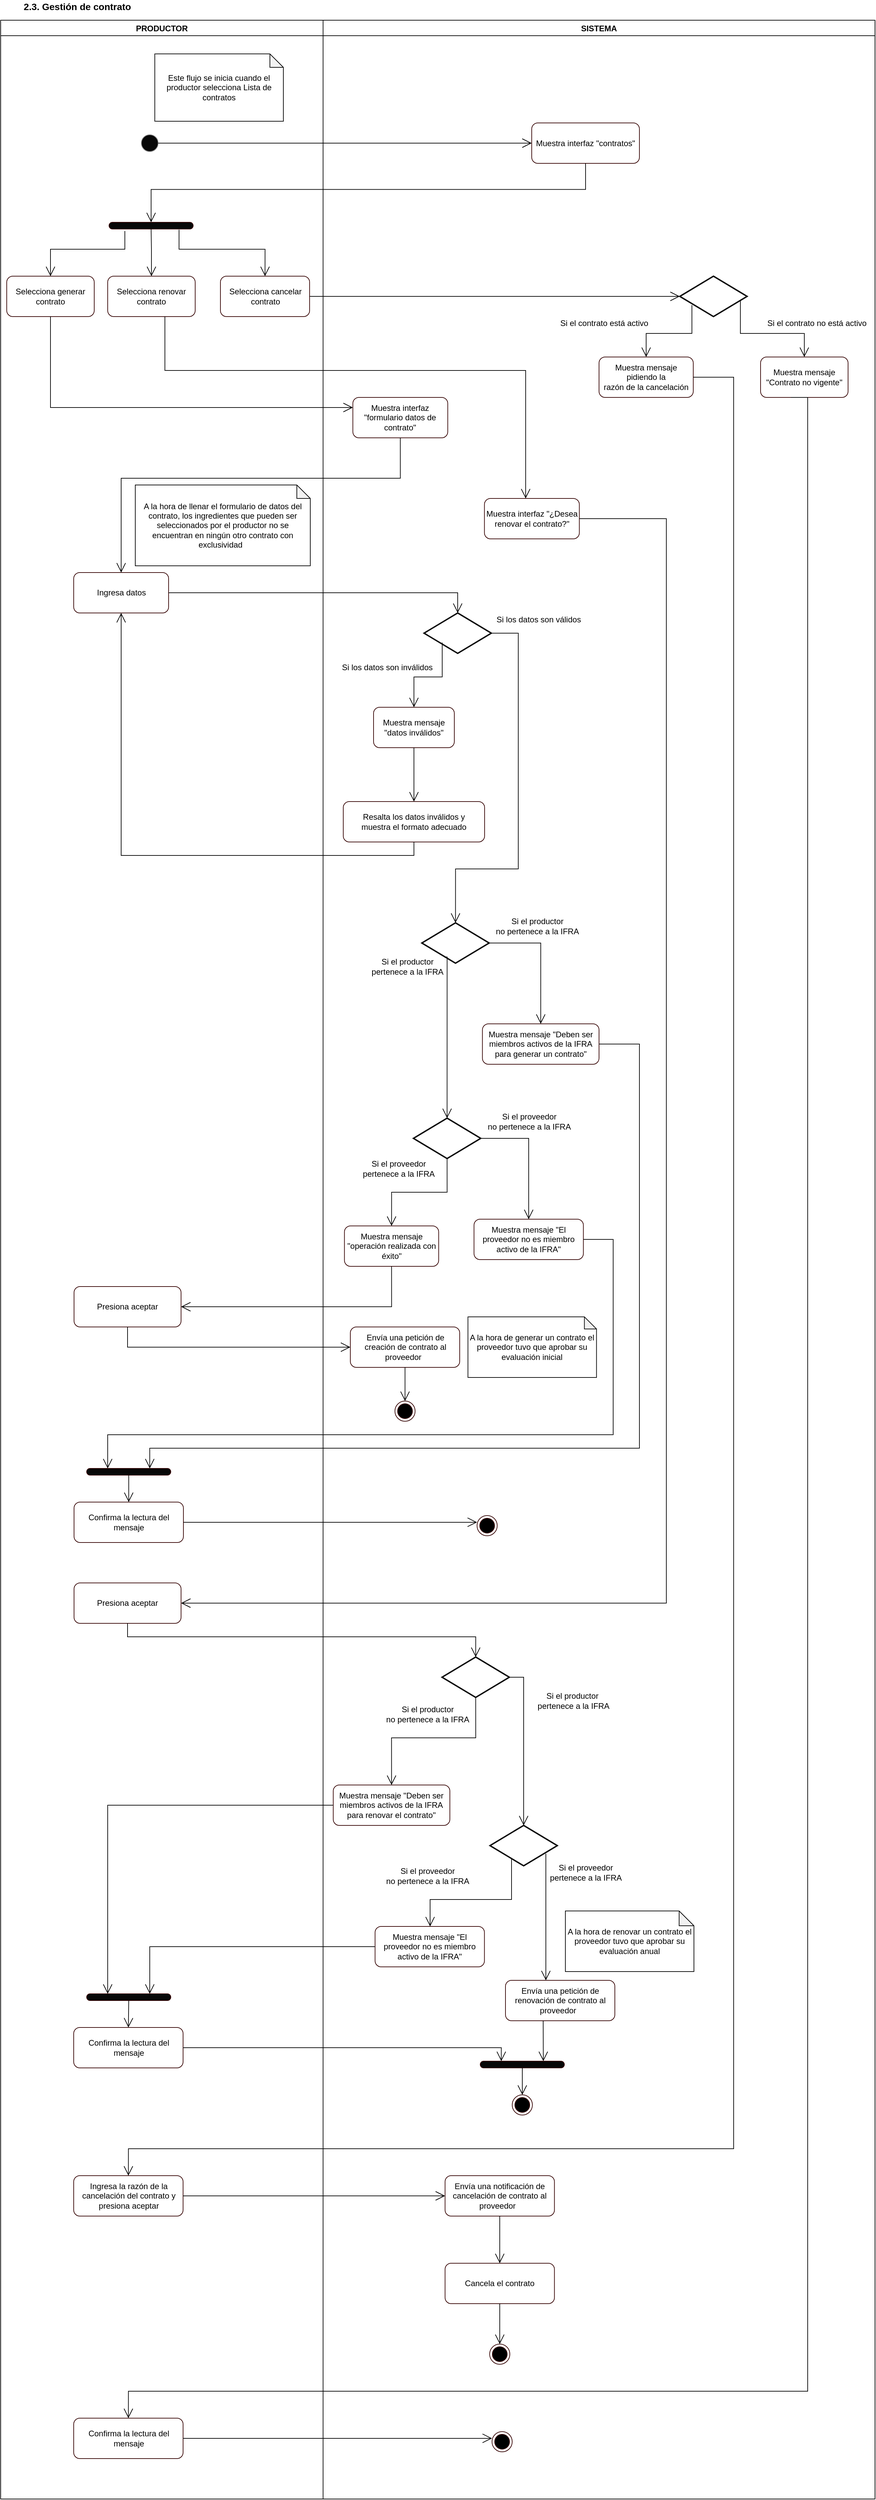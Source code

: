 <mxfile version="13.2.4" type="device"><diagram id="usdjyMedl2LyT0kTP7rD" name="Page-1"><mxGraphModel dx="898" dy="11032" grid="1" gridSize="10" guides="1" tooltips="1" connect="1" arrows="1" fold="1" page="1" pageScale="1" pageWidth="827" pageHeight="1169" math="0" shadow="0"><root><mxCell id="0"/><mxCell id="1" parent="0"/><mxCell id="cfUANLPs1cfpUvms5ylp-100" value="PRODUCTOR" style="swimlane;gradientColor=none;" parent="1" vertex="1"><mxGeometry x="41" y="-10480" width="479" height="3680" as="geometry"/></mxCell><mxCell id="cfUANLPs1cfpUvms5ylp-101" value="" style="ellipse;whiteSpace=wrap;html=1;aspect=fixed;strokeColor=#919191;fillColor=#080808;gradientColor=none;" parent="cfUANLPs1cfpUvms5ylp-100" vertex="1"><mxGeometry x="209" y="170" width="25" height="25" as="geometry"/></mxCell><mxCell id="cfUANLPs1cfpUvms5ylp-102" value="Este flujo se inicia cuando el productor selecciona Lista de contratos" style="shape=note;whiteSpace=wrap;html=1;backgroundOutline=1;darkOpacity=0.05;size=20;" parent="cfUANLPs1cfpUvms5ylp-100" vertex="1"><mxGeometry x="229" y="50" width="191" height="100" as="geometry"/></mxCell><mxCell id="cfUANLPs1cfpUvms5ylp-103" value="" style="group" parent="cfUANLPs1cfpUvms5ylp-100" vertex="1" connectable="0"><mxGeometry x="29" y="300" width="430" height="270" as="geometry"/></mxCell><mxCell id="cfUANLPs1cfpUvms5ylp-104" value="" style="group" parent="cfUANLPs1cfpUvms5ylp-103" vertex="1" connectable="0"><mxGeometry width="430" height="140" as="geometry"/></mxCell><mxCell id="cfUANLPs1cfpUvms5ylp-105" value="" style="rounded=1;whiteSpace=wrap;html=1;strokeColor=#330000;fillColor=#080808;gradientColor=none;arcSize=50;" parent="cfUANLPs1cfpUvms5ylp-104" vertex="1"><mxGeometry x="132" width="125" height="10" as="geometry"/></mxCell><mxCell id="cfUANLPs1cfpUvms5ylp-106" style="edgeStyle=orthogonalEdgeStyle;rounded=0;orthogonalLoop=1;jettySize=auto;html=1;exitX=0.5;exitY=0;exitDx=0;exitDy=0;entryX=0.188;entryY=1.3;entryDx=0;entryDy=0;entryPerimeter=0;startArrow=open;startFill=0;startSize=12;endArrow=none;endFill=0;endSize=12;targetPerimeterSpacing=0;" parent="cfUANLPs1cfpUvms5ylp-104" source="cfUANLPs1cfpUvms5ylp-107" target="cfUANLPs1cfpUvms5ylp-105" edge="1"><mxGeometry relative="1" as="geometry"/></mxCell><mxCell id="cfUANLPs1cfpUvms5ylp-107" value="Selecciona generar contrato" style="rounded=1;whiteSpace=wrap;html=1;strokeColor=#330000;fillColor=#FFFFFF;gradientColor=none;" parent="cfUANLPs1cfpUvms5ylp-104" vertex="1"><mxGeometry x="-20" y="80" width="130" height="60" as="geometry"/></mxCell><mxCell id="cfUANLPs1cfpUvms5ylp-108" style="edgeStyle=orthogonalEdgeStyle;rounded=0;orthogonalLoop=1;jettySize=auto;html=1;exitX=0.5;exitY=0;exitDx=0;exitDy=0;entryX=0.5;entryY=1;entryDx=0;entryDy=0;startArrow=open;startFill=0;startSize=12;endArrow=none;endFill=0;endSize=12;targetPerimeterSpacing=0;" parent="cfUANLPs1cfpUvms5ylp-104" source="cfUANLPs1cfpUvms5ylp-109" target="cfUANLPs1cfpUvms5ylp-105" edge="1"><mxGeometry relative="1" as="geometry"/></mxCell><mxCell id="cfUANLPs1cfpUvms5ylp-109" value="Selecciona renovar contrato" style="rounded=1;whiteSpace=wrap;html=1;strokeColor=#330000;fillColor=#FFFFFF;gradientColor=none;" parent="cfUANLPs1cfpUvms5ylp-104" vertex="1"><mxGeometry x="130" y="80" width="130" height="60" as="geometry"/></mxCell><mxCell id="cfUANLPs1cfpUvms5ylp-110" style="edgeStyle=orthogonalEdgeStyle;rounded=0;orthogonalLoop=1;jettySize=auto;html=1;exitX=0.5;exitY=0;exitDx=0;exitDy=0;entryX=0.832;entryY=1.1;entryDx=0;entryDy=0;startArrow=open;startFill=0;startSize=12;endArrow=none;endFill=0;endSize=12;targetPerimeterSpacing=0;entryPerimeter=0;" parent="cfUANLPs1cfpUvms5ylp-104" source="cfUANLPs1cfpUvms5ylp-111" target="cfUANLPs1cfpUvms5ylp-105" edge="1"><mxGeometry relative="1" as="geometry"/></mxCell><mxCell id="cfUANLPs1cfpUvms5ylp-111" value="&lt;span&gt;Selecciona cancelar contrato&lt;/span&gt;" style="rounded=1;whiteSpace=wrap;html=1;strokeColor=#330000;fillColor=#FFFFFF;gradientColor=none;" parent="cfUANLPs1cfpUvms5ylp-104" vertex="1"><mxGeometry x="297.5" y="80" width="132.5" height="60" as="geometry"/></mxCell><mxCell id="cfUANLPs1cfpUvms5ylp-115" value="Ingresa datos" style="rounded=1;whiteSpace=wrap;html=1;strokeColor=#330000;fillColor=#FFFFFF;gradientColor=none;" parent="cfUANLPs1cfpUvms5ylp-100" vertex="1"><mxGeometry x="108.5" y="820" width="141" height="60" as="geometry"/></mxCell><mxCell id="cfUANLPs1cfpUvms5ylp-118" value="Presiona aceptar&lt;br/&gt;" style="rounded=1;whiteSpace=wrap;html=1;strokeColor=#330000;fillColor=#FFFFFF;gradientColor=none;" parent="cfUANLPs1cfpUvms5ylp-100" vertex="1"><mxGeometry x="109" y="1880" width="159" height="60" as="geometry"/></mxCell><mxCell id="sVpOflXBe9jrRO691Ivs-19" value="Confirma la lectura del&lt;br/&gt;mensaje&lt;br/&gt;" style="rounded=1;whiteSpace=wrap;html=1;strokeColor=#330000;fillColor=#FFFFFF;gradientColor=none;" parent="cfUANLPs1cfpUvms5ylp-100" vertex="1"><mxGeometry x="109" y="2200" width="162.5" height="60" as="geometry"/></mxCell><mxCell id="sVpOflXBe9jrRO691Ivs-20" value="" style="ellipse;html=1;shape=endState;fillColor=#000000;strokeColor=#330000;" parent="cfUANLPs1cfpUvms5ylp-100" vertex="1"><mxGeometry x="707.75" y="2220" width="30" height="30" as="geometry"/></mxCell><mxCell id="sVpOflXBe9jrRO691Ivs-21" style="edgeStyle=orthogonalEdgeStyle;rounded=0;orthogonalLoop=1;jettySize=auto;html=1;exitX=1;exitY=0.5;exitDx=0;exitDy=0;endArrow=open;endFill=0;endSize=12;entryX=0;entryY=0.333;entryDx=0;entryDy=0;entryPerimeter=0;" parent="cfUANLPs1cfpUvms5ylp-100" source="sVpOflXBe9jrRO691Ivs-19" target="sVpOflXBe9jrRO691Ivs-20" edge="1"><mxGeometry relative="1" as="geometry"><mxPoint x="697.75" y="2230" as="targetPoint"/><Array as="points"/></mxGeometry></mxCell><mxCell id="b0WyQi1C-jwFu8NvZKem-69" value="Confirma la lectura del&lt;br/&gt;mensaje&lt;br/&gt;" style="rounded=1;whiteSpace=wrap;html=1;strokeColor=#330000;fillColor=#FFFFFF;gradientColor=none;" parent="cfUANLPs1cfpUvms5ylp-100" vertex="1"><mxGeometry x="108.5" y="2980" width="162.5" height="60" as="geometry"/></mxCell><mxCell id="b0WyQi1C-jwFu8NvZKem-23" value="Presiona aceptar&lt;br/&gt;" style="rounded=1;whiteSpace=wrap;html=1;strokeColor=#330000;fillColor=#FFFFFF;gradientColor=none;" parent="cfUANLPs1cfpUvms5ylp-100" vertex="1"><mxGeometry x="109" y="2320" width="159" height="60" as="geometry"/></mxCell><mxCell id="b0WyQi1C-jwFu8NvZKem-62" value="Muestra mensaje &quot;El proveedor no es miembro activo de la IFRA&quot;" style="rounded=1;whiteSpace=wrap;html=1;strokeColor=#330000;fillColor=#FFFFFF;gradientColor=none;" parent="cfUANLPs1cfpUvms5ylp-100" vertex="1"><mxGeometry x="556.25" y="2830" width="162.5" height="60" as="geometry"/></mxCell><mxCell id="sVpOflXBe9jrRO691Ivs-27" value="Envía una petición&amp;nbsp;de renovación de contrato al proveedor&amp;nbsp;&amp;nbsp;" style="rounded=1;whiteSpace=wrap;html=1;strokeColor=#330000;fillColor=#FFFFFF;gradientColor=none;" parent="cfUANLPs1cfpUvms5ylp-100" vertex="1"><mxGeometry x="750" y="2910" width="162.5" height="60" as="geometry"/></mxCell><mxCell id="sVpOflXBe9jrRO691Ivs-38" value="" style="ellipse;html=1;shape=endState;fillColor=#000000;strokeColor=#330000;" parent="cfUANLPs1cfpUvms5ylp-100" vertex="1"><mxGeometry x="760" y="3080" width="30" height="30" as="geometry"/></mxCell><mxCell id="sVpOflXBe9jrRO691Ivs-39" value="" style="rounded=1;whiteSpace=wrap;html=1;strokeColor=#330000;fillColor=#080808;gradientColor=none;arcSize=50;" parent="cfUANLPs1cfpUvms5ylp-100" vertex="1"><mxGeometry x="712.5" y="3030" width="125" height="10" as="geometry"/></mxCell><mxCell id="sVpOflXBe9jrRO691Ivs-40" style="edgeStyle=orthogonalEdgeStyle;rounded=0;orthogonalLoop=1;jettySize=auto;html=1;exitX=0.5;exitY=1;exitDx=0;exitDy=0;endArrow=open;endFill=0;endSize=12;entryX=0.5;entryY=0;entryDx=0;entryDy=0;" parent="cfUANLPs1cfpUvms5ylp-100" source="sVpOflXBe9jrRO691Ivs-39" target="sVpOflXBe9jrRO691Ivs-38" edge="1"><mxGeometry relative="1" as="geometry"><mxPoint x="256.25" y="2990" as="targetPoint"/><mxPoint x="256.25" y="2950" as="sourcePoint"/><Array as="points"><mxPoint x="775" y="3070"/><mxPoint x="775" y="3070"/></Array></mxGeometry></mxCell><mxCell id="sVpOflXBe9jrRO691Ivs-42" style="edgeStyle=orthogonalEdgeStyle;rounded=0;orthogonalLoop=1;jettySize=auto;html=1;endArrow=open;endFill=0;endSize=12;entryX=0.75;entryY=0;entryDx=0;entryDy=0;" parent="cfUANLPs1cfpUvms5ylp-100" target="sVpOflXBe9jrRO691Ivs-39" edge="1"><mxGeometry relative="1" as="geometry"><mxPoint x="753.75" y="3200" as="targetPoint"/><mxPoint x="806" y="2970" as="sourcePoint"/><Array as="points"><mxPoint x="806" y="2970"/></Array></mxGeometry></mxCell><mxCell id="b0WyQi1C-jwFu8NvZKem-72" style="edgeStyle=orthogonalEdgeStyle;rounded=0;orthogonalLoop=1;jettySize=auto;html=1;exitX=0;exitY=0.5;exitDx=0;exitDy=0;endArrow=open;endFill=0;endSize=12;entryX=0.75;entryY=0;entryDx=0;entryDy=0;" parent="cfUANLPs1cfpUvms5ylp-100" source="b0WyQi1C-jwFu8NvZKem-62" target="-kDxus9eYgafp1iHv8Fx-62" edge="1"><mxGeometry relative="1" as="geometry"><mxPoint x="215.0" y="3090" as="targetPoint"/><mxPoint x="198" y="2690" as="sourcePoint"/><Array as="points"><mxPoint x="222" y="2860"/></Array></mxGeometry></mxCell><mxCell id="sVpOflXBe9jrRO691Ivs-41" style="edgeStyle=orthogonalEdgeStyle;rounded=0;orthogonalLoop=1;jettySize=auto;html=1;exitX=1;exitY=0.5;exitDx=0;exitDy=0;endArrow=open;endFill=0;endSize=12;entryX=0.25;entryY=0;entryDx=0;entryDy=0;" parent="cfUANLPs1cfpUvms5ylp-100" source="b0WyQi1C-jwFu8NvZKem-69" target="sVpOflXBe9jrRO691Ivs-39" edge="1"><mxGeometry relative="1" as="geometry"><mxPoint x="287.5" y="2940" as="targetPoint"/><mxPoint x="599" y="2910" as="sourcePoint"/><Array as="points"><mxPoint x="744" y="3010"/></Array></mxGeometry></mxCell><mxCell id="b0WyQi1C-jwFu8NvZKem-15" value="Confirma la lectura del&lt;br/&gt;mensaje&lt;br/&gt;" style="rounded=1;whiteSpace=wrap;html=1;strokeColor=#330000;fillColor=#FFFFFF;gradientColor=none;" parent="cfUANLPs1cfpUvms5ylp-100" vertex="1"><mxGeometry x="108.5" y="3560" width="162.5" height="60" as="geometry"/></mxCell><mxCell id="b0WyQi1C-jwFu8NvZKem-17" value="" style="ellipse;html=1;shape=endState;fillColor=#000000;strokeColor=#330000;" parent="cfUANLPs1cfpUvms5ylp-100" vertex="1"><mxGeometry x="730" y="3580" width="30" height="30" as="geometry"/></mxCell><mxCell id="b0WyQi1C-jwFu8NvZKem-16" style="edgeStyle=orthogonalEdgeStyle;rounded=0;orthogonalLoop=1;jettySize=auto;html=1;exitX=1;exitY=0.5;exitDx=0;exitDy=0;endArrow=open;endFill=0;endSize=12;entryX=0;entryY=0.333;entryDx=0;entryDy=0;entryPerimeter=0;" parent="cfUANLPs1cfpUvms5ylp-100" source="b0WyQi1C-jwFu8NvZKem-15" target="b0WyQi1C-jwFu8NvZKem-17" edge="1"><mxGeometry relative="1" as="geometry"><mxPoint x="720" y="3590" as="targetPoint"/><Array as="points"/></mxGeometry></mxCell><mxCell id="cfUANLPs1cfpUvms5ylp-116" value="Ingresa la razón de la cancelación del contrato y presiona aceptar" style="rounded=1;whiteSpace=wrap;html=1;strokeColor=#330000;fillColor=#FFFFFF;gradientColor=none;" parent="cfUANLPs1cfpUvms5ylp-100" vertex="1"><mxGeometry x="108.5" y="3200" width="162.5" height="60" as="geometry"/></mxCell><mxCell id="AL-7B26qeIg8quoNvij--4" value="A la hora de llenar el formulario de datos del contrato, los ingredientes que pueden ser seleccionados por el productor no se encuentran en ningún otro contrato con exclusividad&amp;nbsp;&amp;nbsp;" style="shape=note;whiteSpace=wrap;html=1;backgroundOutline=1;darkOpacity=0.05;size=20;" parent="cfUANLPs1cfpUvms5ylp-100" vertex="1"><mxGeometry x="200" y="690" width="260" height="120" as="geometry"/></mxCell><mxCell id="-kDxus9eYgafp1iHv8Fx-48" value="" style="rounded=1;whiteSpace=wrap;html=1;strokeColor=#330000;fillColor=#080808;gradientColor=none;arcSize=50;" parent="cfUANLPs1cfpUvms5ylp-100" vertex="1"><mxGeometry x="127.75" y="2150" width="125" height="10" as="geometry"/></mxCell><mxCell id="-kDxus9eYgafp1iHv8Fx-49" style="edgeStyle=orthogonalEdgeStyle;rounded=0;orthogonalLoop=1;jettySize=auto;html=1;exitX=0.5;exitY=1;exitDx=0;exitDy=0;endArrow=open;endFill=0;endSize=12;entryX=0.5;entryY=0;entryDx=0;entryDy=0;" parent="cfUANLPs1cfpUvms5ylp-100" source="-kDxus9eYgafp1iHv8Fx-48" target="sVpOflXBe9jrRO691Ivs-19" edge="1"><mxGeometry relative="1" as="geometry"><mxPoint x="717.75" y="2239.99" as="targetPoint"/><Array as="points"/><mxPoint x="281.5" y="2240" as="sourcePoint"/></mxGeometry></mxCell><mxCell id="-kDxus9eYgafp1iHv8Fx-62" value="" style="rounded=1;whiteSpace=wrap;html=1;strokeColor=#330000;fillColor=#080808;gradientColor=none;arcSize=50;" parent="cfUANLPs1cfpUvms5ylp-100" vertex="1"><mxGeometry x="127.75" y="2930" width="125" height="10" as="geometry"/></mxCell><mxCell id="-kDxus9eYgafp1iHv8Fx-64" style="edgeStyle=orthogonalEdgeStyle;rounded=0;orthogonalLoop=1;jettySize=auto;html=1;exitX=0.5;exitY=1;exitDx=0;exitDy=0;endArrow=open;endFill=0;endSize=12;entryX=0.5;entryY=0;entryDx=0;entryDy=0;" parent="cfUANLPs1cfpUvms5ylp-100" source="-kDxus9eYgafp1iHv8Fx-62" target="b0WyQi1C-jwFu8NvZKem-69" edge="1"><mxGeometry relative="1" as="geometry"><mxPoint x="231.5" y="2940" as="targetPoint"/><mxPoint x="566.25" y="2870" as="sourcePoint"/><Array as="points"/></mxGeometry></mxCell><mxCell id="cfUANLPs1cfpUvms5ylp-121" value="SISTEMA" style="swimlane;gradientColor=none;" parent="1" vertex="1"><mxGeometry x="520" y="-10480" width="820" height="3680" as="geometry"/></mxCell><mxCell id="cfUANLPs1cfpUvms5ylp-122" value="Muestra interfaz &quot;contratos&quot;" style="rounded=1;whiteSpace=wrap;html=1;strokeColor=#330000;fillColor=#FFFFFF;gradientColor=none;" parent="cfUANLPs1cfpUvms5ylp-121" vertex="1"><mxGeometry x="310" y="152.5" width="160" height="60" as="geometry"/></mxCell><mxCell id="cfUANLPs1cfpUvms5ylp-123" value="" style="group" parent="cfUANLPs1cfpUvms5ylp-121" vertex="1" connectable="0"><mxGeometry x="20" y="880" width="470" height="340" as="geometry"/></mxCell><mxCell id="cfUANLPs1cfpUvms5ylp-124" value="" style="strokeWidth=2;html=1;shape=mxgraph.flowchart.decision;whiteSpace=wrap;fillColor=#FFFFFF;gradientColor=none;" parent="cfUANLPs1cfpUvms5ylp-123" vertex="1"><mxGeometry x="130" width="100" height="60" as="geometry"/></mxCell><mxCell id="cfUANLPs1cfpUvms5ylp-125" style="edgeStyle=orthogonalEdgeStyle;rounded=0;orthogonalLoop=1;jettySize=auto;html=1;exitX=0.5;exitY=0;exitDx=0;exitDy=0;entryX=0.27;entryY=0.733;entryDx=0;entryDy=0;entryPerimeter=0;startArrow=open;startFill=0;startSize=12;endArrow=none;endFill=0;endSize=12;targetPerimeterSpacing=0;" parent="cfUANLPs1cfpUvms5ylp-123" source="cfUANLPs1cfpUvms5ylp-126" target="cfUANLPs1cfpUvms5ylp-124" edge="1"><mxGeometry relative="1" as="geometry"/></mxCell><mxCell id="cfUANLPs1cfpUvms5ylp-126" value="Muestra mensaje &quot;datos inválidos&quot;" style="rounded=1;whiteSpace=wrap;html=1;strokeColor=#330000;fillColor=#FFFFFF;gradientColor=none;" parent="cfUANLPs1cfpUvms5ylp-123" vertex="1"><mxGeometry x="55" y="140" width="120" height="60" as="geometry"/></mxCell><mxCell id="cfUANLPs1cfpUvms5ylp-129" value="Si los datos son válidos" style="text;html=1;align=center;verticalAlign=middle;resizable=0;points=[];autosize=1;" parent="cfUANLPs1cfpUvms5ylp-123" vertex="1"><mxGeometry x="230" width="140" height="20" as="geometry"/></mxCell><mxCell id="cfUANLPs1cfpUvms5ylp-130" value="Si los datos son inválidos" style="text;html=1;align=center;verticalAlign=middle;resizable=0;points=[];autosize=1;" parent="cfUANLPs1cfpUvms5ylp-123" vertex="1"><mxGeometry y="71" width="150" height="20" as="geometry"/></mxCell><mxCell id="cfUANLPs1cfpUvms5ylp-131" style="edgeStyle=orthogonalEdgeStyle;rounded=0;orthogonalLoop=1;jettySize=auto;html=1;exitX=0.5;exitY=0;exitDx=0;exitDy=0;entryX=0.5;entryY=1;entryDx=0;entryDy=0;startArrow=open;startFill=0;startSize=12;endArrow=none;endFill=0;endSize=12;targetPerimeterSpacing=0;" parent="cfUANLPs1cfpUvms5ylp-123" source="cfUANLPs1cfpUvms5ylp-132" target="cfUANLPs1cfpUvms5ylp-126" edge="1"><mxGeometry relative="1" as="geometry"/></mxCell><mxCell id="cfUANLPs1cfpUvms5ylp-132" value="Resalta los datos inválidos y&lt;br/&gt;muestra el formato adecuado" style="rounded=1;whiteSpace=wrap;html=1;strokeColor=#330000;fillColor=#FFFFFF;gradientColor=none;" parent="cfUANLPs1cfpUvms5ylp-123" vertex="1"><mxGeometry x="10" y="280" width="210" height="60" as="geometry"/></mxCell><mxCell id="cfUANLPs1cfpUvms5ylp-148" value="" style="ellipse;html=1;shape=endState;fillColor=#000000;strokeColor=#330000;" parent="cfUANLPs1cfpUvms5ylp-121" vertex="1"><mxGeometry x="106.75" y="2050" width="30" height="30" as="geometry"/></mxCell><mxCell id="cfUANLPs1cfpUvms5ylp-171" value="Muestra interfaz &quot;formulario datos de contrato&quot;" style="rounded=1;whiteSpace=wrap;html=1;strokeColor=#330000;fillColor=#FFFFFF;gradientColor=none;" parent="cfUANLPs1cfpUvms5ylp-121" vertex="1"><mxGeometry x="44.25" y="560" width="141" height="60" as="geometry"/></mxCell><mxCell id="b0WyQi1C-jwFu8NvZKem-6" value="Envía una petición de creación de contrato al proveedor&amp;nbsp;&amp;nbsp;" style="rounded=1;whiteSpace=wrap;html=1;strokeColor=#330000;fillColor=#FFFFFF;gradientColor=none;" parent="cfUANLPs1cfpUvms5ylp-121" vertex="1"><mxGeometry x="40.5" y="1940" width="162.5" height="60" as="geometry"/></mxCell><mxCell id="b0WyQi1C-jwFu8NvZKem-7" style="edgeStyle=orthogonalEdgeStyle;rounded=0;orthogonalLoop=1;jettySize=auto;html=1;startArrow=open;startFill=0;startSize=12;endArrow=none;endFill=0;endSize=12;targetPerimeterSpacing=0;exitX=0.5;exitY=0;exitDx=0;exitDy=0;entryX=0.5;entryY=1;entryDx=0;entryDy=0;" parent="cfUANLPs1cfpUvms5ylp-121" source="cfUANLPs1cfpUvms5ylp-148" target="b0WyQi1C-jwFu8NvZKem-6" edge="1"><mxGeometry relative="1" as="geometry"><mxPoint x="161.5" y="2070" as="sourcePoint"/><mxPoint x="120.5" y="2010" as="targetPoint"/></mxGeometry></mxCell><mxCell id="b0WyQi1C-jwFu8NvZKem-22" value="Muestra interfaz &quot;¿Desea renovar el contrato?&quot;" style="rounded=1;whiteSpace=wrap;html=1;strokeColor=#330000;fillColor=#FFFFFF;gradientColor=none;" parent="cfUANLPs1cfpUvms5ylp-121" vertex="1"><mxGeometry x="239.75" y="710" width="141" height="60" as="geometry"/></mxCell><mxCell id="sVpOflXBe9jrRO691Ivs-2" value="Muestra mensaje &quot;El proveedor no es miembro activo de la IFRA&quot;" style="rounded=1;whiteSpace=wrap;html=1;strokeColor=#330000;fillColor=#FFFFFF;gradientColor=none;" parent="cfUANLPs1cfpUvms5ylp-121" vertex="1"><mxGeometry x="224.25" y="1780" width="162.5" height="60" as="geometry"/></mxCell><mxCell id="sVpOflXBe9jrRO691Ivs-3" value="" style="strokeWidth=2;html=1;shape=mxgraph.flowchart.decision;whiteSpace=wrap;fillColor=#FFFFFF;gradientColor=none;" parent="cfUANLPs1cfpUvms5ylp-121" vertex="1"><mxGeometry x="134.25" y="1630" width="100" height="60" as="geometry"/></mxCell><mxCell id="sVpOflXBe9jrRO691Ivs-4" style="edgeStyle=orthogonalEdgeStyle;rounded=0;orthogonalLoop=1;jettySize=auto;html=1;exitX=1;exitY=0.5;exitDx=0;exitDy=0;endArrow=open;endFill=0;endSize=12;entryX=0.5;entryY=0;entryDx=0;entryDy=0;exitPerimeter=0;" parent="cfUANLPs1cfpUvms5ylp-121" source="sVpOflXBe9jrRO691Ivs-3" target="sVpOflXBe9jrRO691Ivs-2" edge="1"><mxGeometry relative="1" as="geometry"><mxPoint x="-375.75" y="12150" as="targetPoint"/><mxPoint x="-847.75" y="12120" as="sourcePoint"/></mxGeometry></mxCell><mxCell id="sVpOflXBe9jrRO691Ivs-5" value="Si el proveedor &lt;br&gt;no pertenece a la IFRA" style="text;html=1;align=center;verticalAlign=middle;resizable=0;points=[];autosize=1;" parent="cfUANLPs1cfpUvms5ylp-121" vertex="1"><mxGeometry x="235.5" y="1620" width="140" height="30" as="geometry"/></mxCell><mxCell id="sVpOflXBe9jrRO691Ivs-6" value="Si el proveedor &lt;br&gt;pertenece a la IFRA" style="text;html=1;align=center;verticalAlign=middle;resizable=0;points=[];autosize=1;" parent="cfUANLPs1cfpUvms5ylp-121" vertex="1"><mxGeometry x="51.75" y="1690" width="120" height="30" as="geometry"/></mxCell><mxCell id="sVpOflXBe9jrRO691Ivs-8" style="edgeStyle=orthogonalEdgeStyle;rounded=0;orthogonalLoop=1;jettySize=auto;html=1;exitX=0.5;exitY=1;exitDx=0;exitDy=0;endArrow=open;endFill=0;endSize=12;exitPerimeter=0;entryX=0.5;entryY=0;entryDx=0;entryDy=0;" parent="cfUANLPs1cfpUvms5ylp-121" source="sVpOflXBe9jrRO691Ivs-3" target="sVpOflXBe9jrRO691Ivs-10" edge="1"><mxGeometry relative="1" as="geometry"><mxPoint x="143.5" y="1770" as="targetPoint"/><mxPoint x="-324.5" y="12150" as="sourcePoint"/><Array as="points"><mxPoint x="184.5" y="1740"/><mxPoint x="101.5" y="1740"/></Array></mxGeometry></mxCell><mxCell id="cfUANLPs1cfpUvms5ylp-127" style="edgeStyle=orthogonalEdgeStyle;rounded=0;orthogonalLoop=1;jettySize=auto;html=1;exitX=0.5;exitY=0;exitDx=0;exitDy=0;startArrow=open;startFill=0;startSize=12;endArrow=none;endFill=0;endSize=12;targetPerimeterSpacing=0;exitPerimeter=0;entryX=1;entryY=0.5;entryDx=0;entryDy=0;entryPerimeter=0;" parent="cfUANLPs1cfpUvms5ylp-121" source="-kDxus9eYgafp1iHv8Fx-41" target="cfUANLPs1cfpUvms5ylp-124" edge="1"><mxGeometry relative="1" as="geometry"><mxPoint x="340" y="1020" as="sourcePoint"/><mxPoint x="310" y="1200" as="targetPoint"/><Array as="points"><mxPoint x="197" y="1260"/><mxPoint x="290" y="1260"/><mxPoint x="290" y="910"/></Array></mxGeometry></mxCell><mxCell id="sVpOflXBe9jrRO691Ivs-10" value="Muestra mensaje &quot;operación realizada con éxito&quot;" style="rounded=1;whiteSpace=wrap;html=1;strokeColor=#330000;fillColor=#FFFFFF;gradientColor=none;" parent="cfUANLPs1cfpUvms5ylp-121" vertex="1"><mxGeometry x="31.75" y="1790" width="140" height="60" as="geometry"/></mxCell><mxCell id="AL-7B26qeIg8quoNvij--1" value="A la hora de generar un contrato el proveedor tuvo que aprobar su evaluación inicial" style="shape=note;whiteSpace=wrap;html=1;backgroundOutline=1;darkOpacity=0.05;size=18;" parent="cfUANLPs1cfpUvms5ylp-121" vertex="1"><mxGeometry x="215.25" y="1925" width="191" height="90" as="geometry"/></mxCell><mxCell id="cfUANLPs1cfpUvms5ylp-143" value="" style="group" parent="cfUANLPs1cfpUvms5ylp-121" vertex="1" connectable="0"><mxGeometry x="181.25" y="3330" width="162.5" height="150" as="geometry"/></mxCell><mxCell id="cfUANLPs1cfpUvms5ylp-144" value="Cancela el contrato" style="rounded=1;whiteSpace=wrap;html=1;strokeColor=#330000;fillColor=#FFFFFF;gradientColor=none;" parent="cfUANLPs1cfpUvms5ylp-143" vertex="1"><mxGeometry width="162.5" height="60" as="geometry"/></mxCell><mxCell id="cfUANLPs1cfpUvms5ylp-145" style="edgeStyle=orthogonalEdgeStyle;rounded=0;orthogonalLoop=1;jettySize=auto;html=1;exitX=0.5;exitY=0;exitDx=0;exitDy=0;entryX=0.5;entryY=1;entryDx=0;entryDy=0;startArrow=open;startFill=0;startSize=12;endArrow=none;endFill=0;endSize=12;targetPerimeterSpacing=0;" parent="cfUANLPs1cfpUvms5ylp-143" source="cfUANLPs1cfpUvms5ylp-146" target="cfUANLPs1cfpUvms5ylp-144" edge="1"><mxGeometry relative="1" as="geometry"/></mxCell><mxCell id="cfUANLPs1cfpUvms5ylp-146" value="" style="ellipse;html=1;shape=endState;fillColor=#000000;strokeColor=#330000;" parent="cfUANLPs1cfpUvms5ylp-143" vertex="1"><mxGeometry x="66.25" y="120" width="30" height="30" as="geometry"/></mxCell><mxCell id="b0WyQi1C-jwFu8NvZKem-1" value="Envía una notificación de cancelación de contrato al proveedor&amp;nbsp;&amp;nbsp;" style="rounded=1;whiteSpace=wrap;html=1;strokeColor=#330000;fillColor=#FFFFFF;gradientColor=none;" parent="cfUANLPs1cfpUvms5ylp-121" vertex="1"><mxGeometry x="181.25" y="3200" width="162.5" height="60" as="geometry"/></mxCell><mxCell id="b0WyQi1C-jwFu8NvZKem-3" style="edgeStyle=orthogonalEdgeStyle;rounded=0;orthogonalLoop=1;jettySize=auto;html=1;exitX=0.5;exitY=0;exitDx=0;exitDy=0;entryX=0.5;entryY=1;entryDx=0;entryDy=0;startArrow=open;startFill=0;startSize=12;endArrow=none;endFill=0;endSize=12;targetPerimeterSpacing=0;" parent="cfUANLPs1cfpUvms5ylp-121" source="cfUANLPs1cfpUvms5ylp-144" target="b0WyQi1C-jwFu8NvZKem-1" edge="1"><mxGeometry relative="1" as="geometry"><mxPoint x="262" y="3320" as="sourcePoint"/><mxPoint x="262" y="3260" as="targetPoint"/></mxGeometry></mxCell><mxCell id="-kDxus9eYgafp1iHv8Fx-40" value="Muestra mensaje &quot;Deben ser miembros activos de la IFRA para generar un contrato&quot;" style="rounded=1;whiteSpace=wrap;html=1;strokeColor=#330000;fillColor=#FFFFFF;gradientColor=none;" parent="cfUANLPs1cfpUvms5ylp-121" vertex="1"><mxGeometry x="236.75" y="1490" width="173.25" height="60" as="geometry"/></mxCell><mxCell id="-kDxus9eYgafp1iHv8Fx-41" value="" style="strokeWidth=2;html=1;shape=mxgraph.flowchart.decision;whiteSpace=wrap;fillColor=#FFFFFF;gradientColor=none;" parent="cfUANLPs1cfpUvms5ylp-121" vertex="1"><mxGeometry x="146.75" y="1340" width="100" height="60" as="geometry"/></mxCell><mxCell id="-kDxus9eYgafp1iHv8Fx-42" style="edgeStyle=orthogonalEdgeStyle;rounded=0;orthogonalLoop=1;jettySize=auto;html=1;exitX=1;exitY=0.5;exitDx=0;exitDy=0;endArrow=open;endFill=0;endSize=12;entryX=0.5;entryY=0;entryDx=0;entryDy=0;exitPerimeter=0;" parent="cfUANLPs1cfpUvms5ylp-121" source="-kDxus9eYgafp1iHv8Fx-41" target="-kDxus9eYgafp1iHv8Fx-40" edge="1"><mxGeometry relative="1" as="geometry"><mxPoint x="-883.25" y="22340" as="targetPoint"/><mxPoint x="-1355.25" y="22310" as="sourcePoint"/></mxGeometry></mxCell><mxCell id="-kDxus9eYgafp1iHv8Fx-43" value="Si el productor&lt;br&gt;no pertenece a la IFRA" style="text;html=1;align=center;verticalAlign=middle;resizable=0;points=[];autosize=1;" parent="cfUANLPs1cfpUvms5ylp-121" vertex="1"><mxGeometry x="248" y="1330" width="140" height="30" as="geometry"/></mxCell><mxCell id="-kDxus9eYgafp1iHv8Fx-44" value="Si el productor&lt;br&gt;pertenece a la IFRA" style="text;html=1;align=center;verticalAlign=middle;resizable=0;points=[];autosize=1;" parent="cfUANLPs1cfpUvms5ylp-121" vertex="1"><mxGeometry x="65.25" y="1390" width="120" height="30" as="geometry"/></mxCell><mxCell id="-kDxus9eYgafp1iHv8Fx-45" style="edgeStyle=orthogonalEdgeStyle;rounded=0;orthogonalLoop=1;jettySize=auto;html=1;exitX=0.334;exitY=0.847;exitDx=0;exitDy=0;endArrow=open;endFill=0;endSize=12;exitPerimeter=0;entryX=0.5;entryY=0;entryDx=0;entryDy=0;entryPerimeter=0;" parent="cfUANLPs1cfpUvms5ylp-121" source="-kDxus9eYgafp1iHv8Fx-41" target="sVpOflXBe9jrRO691Ivs-3" edge="1"><mxGeometry relative="1" as="geometry"><mxPoint x="114.25" y="1500" as="targetPoint"/><mxPoint x="-832" y="22340" as="sourcePoint"/><Array as="points"><mxPoint x="184" y="1391"/></Array></mxGeometry></mxCell><mxCell id="-kDxus9eYgafp1iHv8Fx-51" value="Muestra mensaje &quot;Deben ser miembros activos de la IFRA para renovar el contrato&quot;" style="rounded=1;whiteSpace=wrap;html=1;strokeColor=#330000;fillColor=#FFFFFF;gradientColor=none;" parent="cfUANLPs1cfpUvms5ylp-121" vertex="1"><mxGeometry x="15.12" y="2620" width="173.25" height="60" as="geometry"/></mxCell><mxCell id="-kDxus9eYgafp1iHv8Fx-52" value="" style="strokeWidth=2;html=1;shape=mxgraph.flowchart.decision;whiteSpace=wrap;fillColor=#FFFFFF;gradientColor=none;" parent="cfUANLPs1cfpUvms5ylp-121" vertex="1"><mxGeometry x="176.75" y="2430" width="100" height="60" as="geometry"/></mxCell><mxCell id="-kDxus9eYgafp1iHv8Fx-53" style="edgeStyle=orthogonalEdgeStyle;rounded=0;orthogonalLoop=1;jettySize=auto;html=1;exitX=1;exitY=0.5;exitDx=0;exitDy=0;endArrow=open;endFill=0;endSize=12;exitPerimeter=0;entryX=0.5;entryY=0;entryDx=0;entryDy=0;entryPerimeter=0;" parent="cfUANLPs1cfpUvms5ylp-121" source="-kDxus9eYgafp1iHv8Fx-52" target="b0WyQi1C-jwFu8NvZKem-58" edge="1"><mxGeometry relative="1" as="geometry"><mxPoint x="353" y="2540" as="targetPoint"/><mxPoint x="-1845.25" y="33860" as="sourcePoint"/></mxGeometry></mxCell><mxCell id="-kDxus9eYgafp1iHv8Fx-54" value="Si el productor&lt;br&gt;&amp;nbsp;pertenece a la IFRA" style="text;html=1;align=center;verticalAlign=middle;resizable=0;points=[];autosize=1;" parent="cfUANLPs1cfpUvms5ylp-121" vertex="1"><mxGeometry x="305" y="2480" width="130" height="30" as="geometry"/></mxCell><mxCell id="-kDxus9eYgafp1iHv8Fx-55" value="Si el productor&lt;br&gt;no pertenece a la IFRA" style="text;html=1;align=center;verticalAlign=middle;resizable=0;points=[];autosize=1;" parent="cfUANLPs1cfpUvms5ylp-121" vertex="1"><mxGeometry x="85.25" y="2500" width="140" height="30" as="geometry"/></mxCell><mxCell id="b0WyQi1C-jwFu8NvZKem-58" value="" style="strokeWidth=2;html=1;shape=mxgraph.flowchart.decision;whiteSpace=wrap;fillColor=#FFFFFF;gradientColor=none;" parent="cfUANLPs1cfpUvms5ylp-121" vertex="1"><mxGeometry x="248" y="2680" width="100" height="60" as="geometry"/></mxCell><mxCell id="-kDxus9eYgafp1iHv8Fx-56" style="edgeStyle=orthogonalEdgeStyle;rounded=0;orthogonalLoop=1;jettySize=auto;html=1;exitX=0.5;exitY=1;exitDx=0;exitDy=0;endArrow=open;endFill=0;endSize=12;exitPerimeter=0;entryX=0.5;entryY=0;entryDx=0;entryDy=0;" parent="cfUANLPs1cfpUvms5ylp-121" source="-kDxus9eYgafp1iHv8Fx-52" target="-kDxus9eYgafp1iHv8Fx-51" edge="1"><mxGeometry relative="1" as="geometry"><mxPoint x="100" y="2610" as="targetPoint"/><mxPoint x="291" y="2890" as="sourcePoint"/></mxGeometry></mxCell><mxCell id="b0WyQi1C-jwFu8NvZKem-61" value="Si el proveedor &lt;br&gt;no pertenece a la IFRA" style="text;html=1;align=center;verticalAlign=middle;resizable=0;points=[];autosize=1;" parent="cfUANLPs1cfpUvms5ylp-121" vertex="1"><mxGeometry x="85.25" y="2740" width="140" height="30" as="geometry"/></mxCell><mxCell id="AL-7B26qeIg8quoNvij--2" value="A la hora de renovar un contrato el proveedor tuvo que aprobar su evaluación anual" style="shape=note;whiteSpace=wrap;html=1;backgroundOutline=1;darkOpacity=0.05;size=22;" parent="cfUANLPs1cfpUvms5ylp-121" vertex="1"><mxGeometry x="360" y="2807" width="191" height="90" as="geometry"/></mxCell><mxCell id="b0WyQi1C-jwFu8NvZKem-60" value="Si el proveedor &lt;br&gt;pertenece a la IFRA" style="text;html=1;align=center;verticalAlign=middle;resizable=0;points=[];autosize=1;" parent="cfUANLPs1cfpUvms5ylp-121" vertex="1"><mxGeometry x="330" y="2730" width="120" height="40" as="geometry"/></mxCell><mxCell id="-kDxus9eYgafp1iHv8Fx-61" value="&lt;br&gt;&lt;br&gt;" style="text;html=1;align=center;verticalAlign=middle;resizable=0;points=[];autosize=1;" parent="b0WyQi1C-jwFu8NvZKem-60" vertex="1"><mxGeometry x="58.25" y="10" width="20" height="30" as="geometry"/></mxCell><mxCell id="tpOJS3s59y9dWtBXPSib-1" value="" style="strokeWidth=2;html=1;shape=mxgraph.flowchart.decision;whiteSpace=wrap;fillColor=#FFFFFF;gradientColor=none;" parent="cfUANLPs1cfpUvms5ylp-121" vertex="1"><mxGeometry x="530" y="380" width="100" height="60" as="geometry"/></mxCell><mxCell id="tpOJS3s59y9dWtBXPSib-8" style="edgeStyle=orthogonalEdgeStyle;rounded=0;orthogonalLoop=1;jettySize=auto;html=1;exitX=0.5;exitY=0;exitDx=0;exitDy=0;entryX=0.18;entryY=0.717;entryDx=0;entryDy=0;entryPerimeter=0;startArrow=open;startFill=0;startSize=12;endArrow=none;endFill=0;" parent="cfUANLPs1cfpUvms5ylp-121" source="tpOJS3s59y9dWtBXPSib-2" target="tpOJS3s59y9dWtBXPSib-1" edge="1"><mxGeometry relative="1" as="geometry"/></mxCell><mxCell id="tpOJS3s59y9dWtBXPSib-2" value="Muestra mensaje pidiendo la&lt;br&gt;razón de la cancelación" style="rounded=1;whiteSpace=wrap;html=1;strokeColor=#330000;fillColor=#FFFFFF;gradientColor=none;" parent="cfUANLPs1cfpUvms5ylp-121" vertex="1"><mxGeometry x="410" y="500" width="140" height="60" as="geometry"/></mxCell><mxCell id="tpOJS3s59y9dWtBXPSib-4" value="Si el contrato no está activo&amp;nbsp;" style="text;html=1;align=center;verticalAlign=middle;resizable=0;points=[];autosize=1;" parent="cfUANLPs1cfpUvms5ylp-121" vertex="1"><mxGeometry x="650" y="440" width="170" height="20" as="geometry"/></mxCell><mxCell id="tpOJS3s59y9dWtBXPSib-5" value="Si el contrato está activo&amp;nbsp;" style="text;html=1;align=center;verticalAlign=middle;resizable=0;points=[];autosize=1;" parent="cfUANLPs1cfpUvms5ylp-121" vertex="1"><mxGeometry x="343.75" y="440" width="150" height="20" as="geometry"/></mxCell><mxCell id="tpOJS3s59y9dWtBXPSib-7" style="edgeStyle=orthogonalEdgeStyle;rounded=0;orthogonalLoop=1;jettySize=auto;html=1;exitX=0.5;exitY=0;exitDx=0;exitDy=0;entryX=0.9;entryY=0.617;entryDx=0;entryDy=0;entryPerimeter=0;startArrow=open;startFill=0;startSize=12;endArrow=none;endFill=0;" parent="cfUANLPs1cfpUvms5ylp-121" source="tpOJS3s59y9dWtBXPSib-3" target="tpOJS3s59y9dWtBXPSib-1" edge="1"><mxGeometry relative="1" as="geometry"/></mxCell><mxCell id="tpOJS3s59y9dWtBXPSib-3" value="Muestra mensaje &quot;Contrato no vigente&quot;" style="rounded=1;whiteSpace=wrap;html=1;strokeColor=#330000;fillColor=#FFFFFF;gradientColor=none;" parent="cfUANLPs1cfpUvms5ylp-121" vertex="1"><mxGeometry x="650" y="500" width="130" height="60" as="geometry"/></mxCell><mxCell id="cfUANLPs1cfpUvms5ylp-156" style="edgeStyle=orthogonalEdgeStyle;rounded=0;orthogonalLoop=1;jettySize=auto;html=1;exitX=1;exitY=0.5;exitDx=0;exitDy=0;entryX=0;entryY=0.5;entryDx=0;entryDy=0;endSize=12;endArrow=open;endFill=0;" parent="1" source="cfUANLPs1cfpUvms5ylp-101" target="cfUANLPs1cfpUvms5ylp-122" edge="1"><mxGeometry relative="1" as="geometry"/></mxCell><mxCell id="cfUANLPs1cfpUvms5ylp-157" style="edgeStyle=orthogonalEdgeStyle;rounded=0;orthogonalLoop=1;jettySize=auto;html=1;exitX=0.5;exitY=1;exitDx=0;exitDy=0;entryX=0.5;entryY=0;entryDx=0;entryDy=0;endArrow=open;endFill=0;endSize=12;" parent="1" source="cfUANLPs1cfpUvms5ylp-122" target="cfUANLPs1cfpUvms5ylp-105" edge="1"><mxGeometry relative="1" as="geometry"/></mxCell><mxCell id="cfUANLPs1cfpUvms5ylp-158" style="edgeStyle=orthogonalEdgeStyle;rounded=0;orthogonalLoop=1;jettySize=auto;html=1;exitX=1;exitY=0.5;exitDx=0;exitDy=0;endArrow=open;endFill=0;endSize=12;entryX=0.5;entryY=0;entryDx=0;entryDy=0;entryPerimeter=0;" parent="1" source="cfUANLPs1cfpUvms5ylp-115" target="cfUANLPs1cfpUvms5ylp-124" edge="1"><mxGeometry relative="1" as="geometry"><mxPoint x="690" y="-9819" as="targetPoint"/></mxGeometry></mxCell><mxCell id="cfUANLPs1cfpUvms5ylp-159" style="edgeStyle=orthogonalEdgeStyle;rounded=0;orthogonalLoop=1;jettySize=auto;html=1;exitX=0.5;exitY=1;exitDx=0;exitDy=0;entryX=0.5;entryY=1;entryDx=0;entryDy=0;endArrow=open;endFill=0;endSize=12;" parent="1" source="cfUANLPs1cfpUvms5ylp-132" target="cfUANLPs1cfpUvms5ylp-115" edge="1"><mxGeometry relative="1" as="geometry"><mxPoint x="290.5" y="-9460" as="targetPoint"/></mxGeometry></mxCell><mxCell id="cfUANLPs1cfpUvms5ylp-160" style="edgeStyle=orthogonalEdgeStyle;rounded=0;orthogonalLoop=1;jettySize=auto;html=1;exitX=1;exitY=0.5;exitDx=0;exitDy=0;endArrow=open;endFill=0;endSize=12;entryX=0;entryY=0.5;entryDx=0;entryDy=0;entryPerimeter=0;" parent="1" source="cfUANLPs1cfpUvms5ylp-111" target="tpOJS3s59y9dWtBXPSib-1" edge="1"><mxGeometry relative="1" as="geometry"><mxPoint x="1040" y="-10070" as="targetPoint"/></mxGeometry></mxCell><mxCell id="cfUANLPs1cfpUvms5ylp-164" style="edgeStyle=orthogonalEdgeStyle;rounded=0;orthogonalLoop=1;jettySize=auto;html=1;exitX=0.5;exitY=1;exitDx=0;exitDy=0;endArrow=open;endFill=0;endSize=12;entryX=0;entryY=0.5;entryDx=0;entryDy=0;" parent="1" source="cfUANLPs1cfpUvms5ylp-118" target="b0WyQi1C-jwFu8NvZKem-6" edge="1"><mxGeometry relative="1" as="geometry"><mxPoint x="578.75" y="-8490" as="targetPoint"/></mxGeometry></mxCell><mxCell id="cfUANLPs1cfpUvms5ylp-167" style="edgeStyle=orthogonalEdgeStyle;rounded=0;orthogonalLoop=1;jettySize=auto;html=1;startArrow=open;startFill=0;startSize=12;endArrow=none;endFill=0;endSize=12;targetPerimeterSpacing=0;" parent="1" source="b0WyQi1C-jwFu8NvZKem-22" target="cfUANLPs1cfpUvms5ylp-109" edge="1"><mxGeometry relative="1" as="geometry"><mxPoint x="750" y="-9780" as="sourcePoint"/><Array as="points"><mxPoint x="821" y="-9960"/><mxPoint x="285" y="-9960"/></Array></mxGeometry></mxCell><mxCell id="cfUANLPs1cfpUvms5ylp-173" style="edgeStyle=orthogonalEdgeStyle;rounded=0;orthogonalLoop=1;jettySize=auto;html=1;exitX=0.5;exitY=1;exitDx=0;exitDy=0;entryX=0.5;entryY=0;entryDx=0;entryDy=0;startArrow=none;startFill=0;startSize=12;endArrow=open;endFill=0;endSize=12;targetPerimeterSpacing=0;" parent="1" source="cfUANLPs1cfpUvms5ylp-171" target="cfUANLPs1cfpUvms5ylp-115" edge="1"><mxGeometry relative="1" as="geometry"><Array as="points"><mxPoint x="635" y="-9800"/><mxPoint x="220" y="-9800"/></Array></mxGeometry></mxCell><mxCell id="cfUANLPs1cfpUvms5ylp-174" style="edgeStyle=orthogonalEdgeStyle;rounded=0;orthogonalLoop=1;jettySize=auto;html=1;exitX=0.5;exitY=1;exitDx=0;exitDy=0;entryX=0;entryY=0.25;entryDx=0;entryDy=0;startArrow=none;startFill=0;startSize=12;endArrow=open;endFill=0;endSize=12;targetPerimeterSpacing=0;" parent="1" source="cfUANLPs1cfpUvms5ylp-107" target="cfUANLPs1cfpUvms5ylp-171" edge="1"><mxGeometry relative="1" as="geometry"/></mxCell><mxCell id="sVpOflXBe9jrRO691Ivs-18" style="edgeStyle=orthogonalEdgeStyle;rounded=0;orthogonalLoop=1;jettySize=auto;html=1;exitX=0.5;exitY=1;exitDx=0;exitDy=0;endArrow=open;endFill=0;endSize=12;entryX=1;entryY=0.5;entryDx=0;entryDy=0;" parent="1" source="sVpOflXBe9jrRO691Ivs-10" target="cfUANLPs1cfpUvms5ylp-118" edge="1"><mxGeometry relative="1" as="geometry"><mxPoint x="620.5" y="-8350" as="targetPoint"/><mxPoint x="673" y="-8510" as="sourcePoint"/><Array as="points"><mxPoint x="621.5" y="-8570"/></Array></mxGeometry></mxCell><mxCell id="sVpOflXBe9jrRO691Ivs-25" style="edgeStyle=orthogonalEdgeStyle;rounded=0;orthogonalLoop=1;jettySize=auto;html=1;exitX=1;exitY=0.5;exitDx=0;exitDy=0;endArrow=open;endFill=0;endSize=12;entryX=0.25;entryY=0;entryDx=0;entryDy=0;" parent="1" source="sVpOflXBe9jrRO691Ivs-2" target="-kDxus9eYgafp1iHv8Fx-48" edge="1"><mxGeometry relative="1" as="geometry"><mxPoint x="262.5" y="-7960" as="targetPoint"/><mxPoint x="861.125" y="-8360" as="sourcePoint"/><Array as="points"><mxPoint x="951" y="-8670"/><mxPoint x="951" y="-8380"/><mxPoint x="200" y="-8380"/></Array></mxGeometry></mxCell><mxCell id="b0WyQi1C-jwFu8NvZKem-14" style="edgeStyle=orthogonalEdgeStyle;rounded=0;orthogonalLoop=1;jettySize=auto;html=1;exitX=0.5;exitY=1;exitDx=0;exitDy=0;endArrow=open;endFill=0;endSize=12;entryX=0.5;entryY=0;entryDx=0;entryDy=0;" parent="1" target="b0WyQi1C-jwFu8NvZKem-15" edge="1"><mxGeometry relative="1" as="geometry"><mxPoint x="1215" y="-9920" as="sourcePoint"/><mxPoint x="231" y="-6940" as="targetPoint"/><Array as="points"><mxPoint x="1240" y="-9920"/><mxPoint x="1240" y="-6960"/><mxPoint x="231" y="-6960"/></Array></mxGeometry></mxCell><mxCell id="cfUANLPs1cfpUvms5ylp-161" style="edgeStyle=orthogonalEdgeStyle;rounded=0;orthogonalLoop=1;jettySize=auto;html=1;exitX=1;exitY=0.5;exitDx=0;exitDy=0;endArrow=open;endFill=0;endSize=12;entryX=0;entryY=0.5;entryDx=0;entryDy=0;" parent="1" source="cfUANLPs1cfpUvms5ylp-116" target="b0WyQi1C-jwFu8NvZKem-1" edge="1"><mxGeometry relative="1" as="geometry"><mxPoint x="695.25" y="-7260" as="targetPoint"/><Array as="points"><mxPoint x="610" y="-7250"/><mxPoint x="610" y="-7250"/></Array></mxGeometry></mxCell><mxCell id="-kDxus9eYgafp1iHv8Fx-50" style="edgeStyle=orthogonalEdgeStyle;rounded=0;orthogonalLoop=1;jettySize=auto;html=1;exitX=1;exitY=0.5;exitDx=0;exitDy=0;endArrow=open;endFill=0;endSize=12;entryX=0.75;entryY=0;entryDx=0;entryDy=0;" parent="1" source="-kDxus9eYgafp1iHv8Fx-40" target="-kDxus9eYgafp1iHv8Fx-48" edge="1"><mxGeometry relative="1" as="geometry"><mxPoint x="241.25" y="-8290" as="targetPoint"/><Array as="points"><mxPoint x="990" y="-8960"/><mxPoint x="990" y="-8360"/><mxPoint x="263" y="-8360"/></Array><mxPoint x="241.25" y="-8330" as="sourcePoint"/></mxGeometry></mxCell><mxCell id="b0WyQi1C-jwFu8NvZKem-56" style="edgeStyle=orthogonalEdgeStyle;rounded=0;orthogonalLoop=1;jettySize=auto;html=1;exitX=0.5;exitY=1;exitDx=0;exitDy=0;endArrow=open;endFill=0;endSize=12;entryX=0.5;entryY=0;entryDx=0;entryDy=0;entryPerimeter=0;" parent="1" source="b0WyQi1C-jwFu8NvZKem-23" target="-kDxus9eYgafp1iHv8Fx-52" edge="1"><mxGeometry relative="1" as="geometry"><mxPoint x="680.5" y="-8070" as="targetPoint"/><Array as="points"><mxPoint x="229" y="-8080"/><mxPoint x="747" y="-8080"/></Array></mxGeometry></mxCell><mxCell id="b0WyQi1C-jwFu8NvZKem-59" style="edgeStyle=orthogonalEdgeStyle;rounded=0;orthogonalLoop=1;jettySize=auto;html=1;exitX=0.83;exitY=0.7;exitDx=0;exitDy=0;endArrow=open;endFill=0;endSize=12;exitPerimeter=0;" parent="1" source="b0WyQi1C-jwFu8NvZKem-58" edge="1"><mxGeometry relative="1" as="geometry"><mxPoint x="851" y="-7570" as="targetPoint"/><mxPoint x="239.0" y="-7790" as="sourcePoint"/><Array as="points"><mxPoint x="851" y="-7570"/></Array></mxGeometry></mxCell><mxCell id="-kDxus9eYgafp1iHv8Fx-57" style="edgeStyle=orthogonalEdgeStyle;rounded=0;orthogonalLoop=1;jettySize=auto;html=1;exitX=0.32;exitY=0.833;exitDx=0;exitDy=0;endArrow=open;endFill=0;endSize=12;exitPerimeter=0;" parent="1" source="b0WyQi1C-jwFu8NvZKem-58" target="b0WyQi1C-jwFu8NvZKem-62" edge="1"><mxGeometry relative="1" as="geometry"><mxPoint x="841.625" y="-7560" as="targetPoint"/><mxPoint x="806.75" y="-7760" as="sourcePoint"/><Array as="points"><mxPoint x="800" y="-7690"/><mxPoint x="679" y="-7690"/></Array></mxGeometry></mxCell><mxCell id="-kDxus9eYgafp1iHv8Fx-59" style="edgeStyle=orthogonalEdgeStyle;rounded=0;orthogonalLoop=1;jettySize=auto;html=1;startArrow=open;startFill=0;startSize=12;endArrow=none;endFill=0;endSize=12;targetPerimeterSpacing=0;entryX=1;entryY=0.5;entryDx=0;entryDy=0;exitX=1;exitY=0.5;exitDx=0;exitDy=0;" parent="1" source="b0WyQi1C-jwFu8NvZKem-23" target="b0WyQi1C-jwFu8NvZKem-22" edge="1"><mxGeometry relative="1" as="geometry"><mxPoint x="831" y="-9760" as="sourcePoint"/><Array as="points"><mxPoint x="1030" y="-8130"/><mxPoint x="1030" y="-9740"/></Array><mxPoint x="295.0" y="-10030" as="targetPoint"/></mxGeometry></mxCell><mxCell id="cfUANLPs1cfpUvms5ylp-166" style="edgeStyle=orthogonalEdgeStyle;rounded=0;orthogonalLoop=1;jettySize=auto;html=1;endArrow=open;endFill=0;endSize=12;entryX=0.5;entryY=0;entryDx=0;entryDy=0;exitX=1;exitY=0.5;exitDx=0;exitDy=0;" parent="1" source="tpOJS3s59y9dWtBXPSib-2" target="cfUANLPs1cfpUvms5ylp-116" edge="1"><mxGeometry relative="1" as="geometry"><Array as="points"><mxPoint x="1130" y="-9950"/><mxPoint x="1130" y="-7320"/><mxPoint x="231" y="-7320"/></Array><mxPoint x="1100" y="-9940" as="sourcePoint"/></mxGeometry></mxCell><mxCell id="-kDxus9eYgafp1iHv8Fx-63" style="edgeStyle=orthogonalEdgeStyle;rounded=0;orthogonalLoop=1;jettySize=auto;html=1;exitX=0;exitY=0.5;exitDx=0;exitDy=0;endArrow=open;endFill=0;endSize=12;entryX=0.25;entryY=0;entryDx=0;entryDy=0;" parent="1" source="-kDxus9eYgafp1iHv8Fx-51" target="-kDxus9eYgafp1iHv8Fx-62" edge="1"><mxGeometry relative="1" as="geometry"><mxPoint x="272.5" y="-7540" as="targetPoint"/><mxPoint x="607.25" y="-7610" as="sourcePoint"/><Array as="points"><mxPoint x="200" y="-7830"/></Array></mxGeometry></mxCell><mxCell id="KnWd76fiSPOyzyGXLSv9-1" value="2.3. Gestión de contrato" style="text;html=1;strokeColor=none;fillColor=none;align=center;verticalAlign=middle;whiteSpace=wrap;rounded=0;fontFamily=Arial;fontSize=14;fontStyle=1" vertex="1" parent="1"><mxGeometry x="50" y="-10510" width="210" height="20" as="geometry"/></mxCell></root></mxGraphModel></diagram></mxfile>